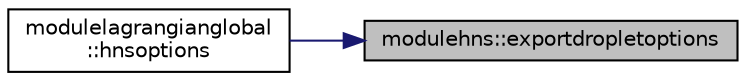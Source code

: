 digraph "modulehns::exportdropletoptions"
{
 // LATEX_PDF_SIZE
  edge [fontname="Helvetica",fontsize="10",labelfontname="Helvetica",labelfontsize="10"];
  node [fontname="Helvetica",fontsize="10",shape=record];
  rankdir="RL";
  Node1 [label="modulehns::exportdropletoptions",height=0.2,width=0.4,color="black", fillcolor="grey75", style="filled", fontcolor="black",tooltip=" "];
  Node1 -> Node2 [dir="back",color="midnightblue",fontsize="10",style="solid"];
  Node2 [label="modulelagrangianglobal\l::hnsoptions",height=0.2,width=0.4,color="black", fillcolor="white", style="filled",URL="$namespacemodulelagrangianglobal.html#a262f7ae29a62989ca338ab8fa6acca79",tooltip=" "];
}
